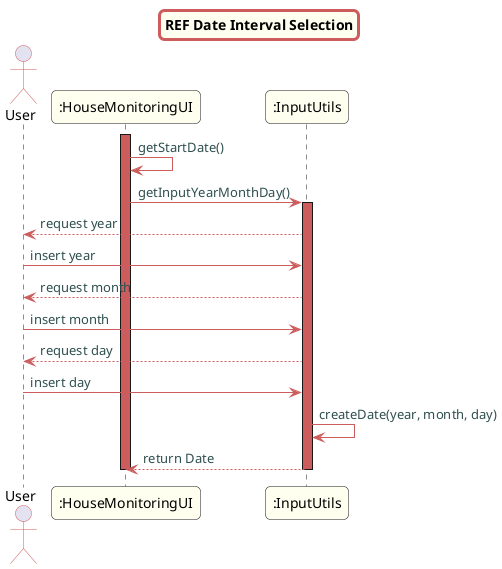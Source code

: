 @startuml
skinparam titleBorderRoundCorner 10
skinparam titleBorderThickness 3
skinparam titleBorderColor indianred
skinparam titleBackgroundColor ivory
skinparam FontName quicksand

skinparam actor {
  BorderColor indianred
  }

skinparam sequence {
  LifeLineBackgroundColor indianred
  ParticipantBackgroundColor ivory
}

skinparam roundcorner 10

skinparam component {
  arrowThickness 1
  ArrowFontName Verdana
  ArrowColor indianred
  ArrowFontColor darkslategrey
}

title REF Date Interval Selection

actor User

activate ":HouseMonitoringUI"
":HouseMonitoringUI" -> ":HouseMonitoringUI": getStartDate()
":HouseMonitoringUI" -> ":InputUtils": getInputYearMonthDay()
activate ":InputUtils"
":InputUtils" --> User: request year
User -> ":InputUtils": insert year
":InputUtils" --> User: request month
User -> ":InputUtils": insert month
":InputUtils" --> User: request day
User -> ":InputUtils": insert day
":InputUtils" -> ":InputUtils": createDate(year, month, day)
":InputUtils" --> ":HouseMonitoringUI": return Date
deactivate ":InputUtils"
deactivate User
deactivate ":HouseMonitoringUI"
@enduml